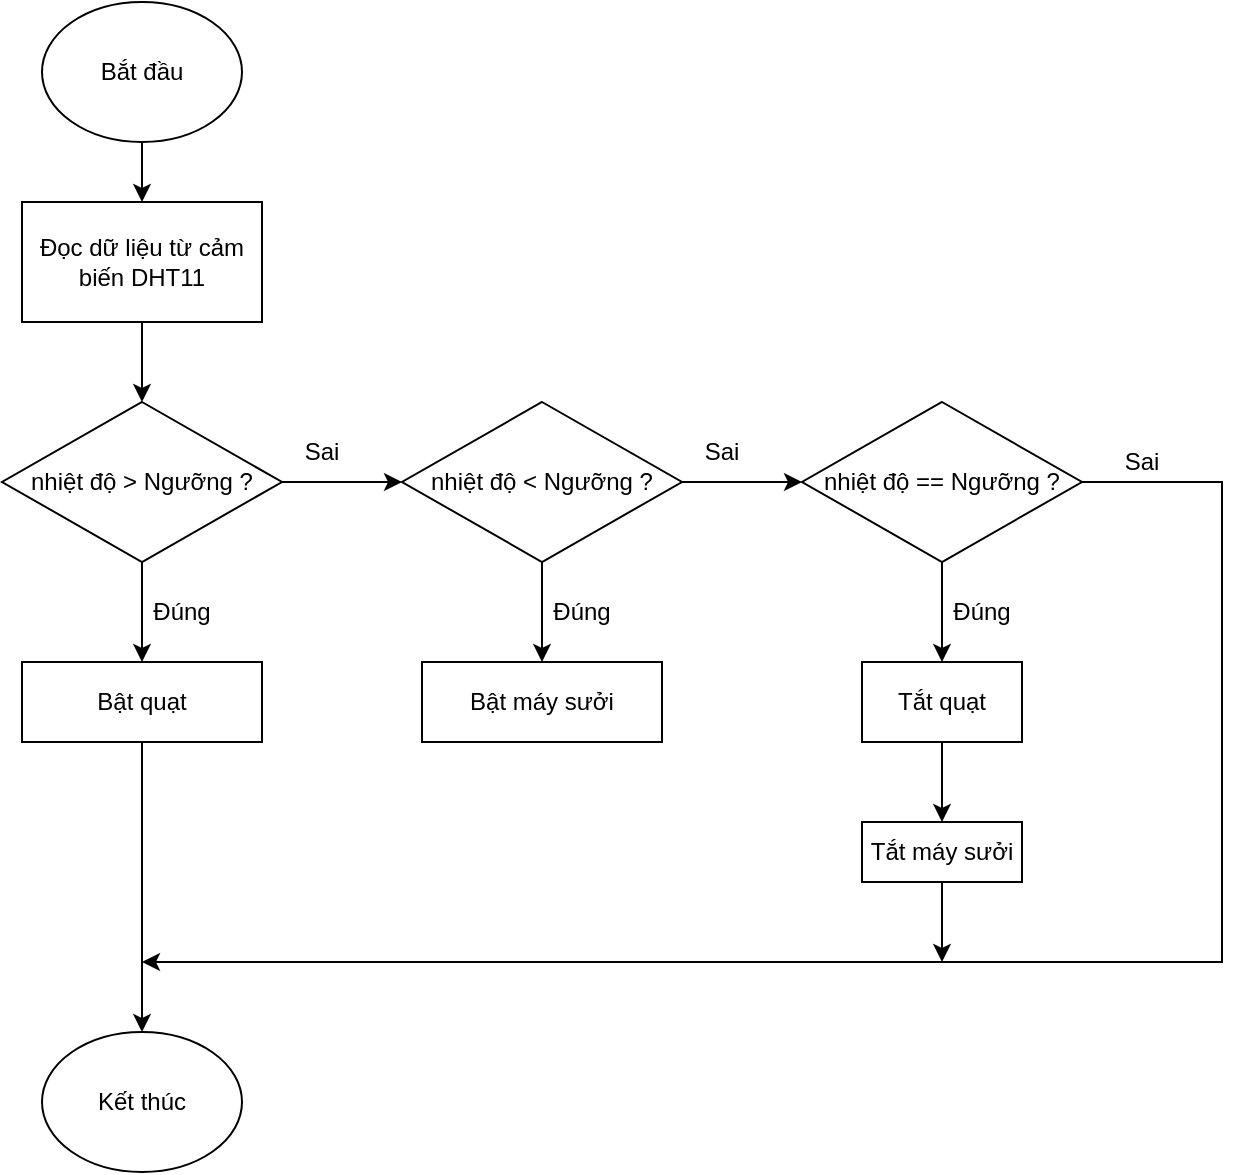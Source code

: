 <mxfile version="24.5.4" type="github">
  <diagram id="C5RBs43oDa-KdzZeNtuy" name="Page-1">
    <mxGraphModel dx="989" dy="538" grid="1" gridSize="10" guides="1" tooltips="1" connect="1" arrows="1" fold="1" page="1" pageScale="1" pageWidth="827" pageHeight="1169" math="0" shadow="0">
      <root>
        <mxCell id="WIyWlLk6GJQsqaUBKTNV-0" />
        <mxCell id="WIyWlLk6GJQsqaUBKTNV-1" parent="WIyWlLk6GJQsqaUBKTNV-0" />
        <mxCell id="pVYkmlVPrWWCpemCbaPl-2" value="" style="edgeStyle=orthogonalEdgeStyle;rounded=0;orthogonalLoop=1;jettySize=auto;html=1;" edge="1" parent="WIyWlLk6GJQsqaUBKTNV-1" source="RDoNRa1ZfG9B4c3Ke6yH-1" target="RDoNRa1ZfG9B4c3Ke6yH-18">
          <mxGeometry relative="1" as="geometry" />
        </mxCell>
        <mxCell id="RDoNRa1ZfG9B4c3Ke6yH-1" value="Bắt đầu" style="ellipse;whiteSpace=wrap;html=1;" parent="WIyWlLk6GJQsqaUBKTNV-1" vertex="1">
          <mxGeometry x="190" y="70" width="100" height="70" as="geometry" />
        </mxCell>
        <mxCell id="pVYkmlVPrWWCpemCbaPl-0" value="" style="edgeStyle=orthogonalEdgeStyle;rounded=0;orthogonalLoop=1;jettySize=auto;html=1;" edge="1" parent="WIyWlLk6GJQsqaUBKTNV-1" source="RDoNRa1ZfG9B4c3Ke6yH-2" target="RDoNRa1ZfG9B4c3Ke6yH-21">
          <mxGeometry relative="1" as="geometry" />
        </mxCell>
        <mxCell id="RDoNRa1ZfG9B4c3Ke6yH-2" value="nhiệt độ &amp;gt; Ngưỡng ?" style="rhombus;whiteSpace=wrap;html=1;" parent="WIyWlLk6GJQsqaUBKTNV-1" vertex="1">
          <mxGeometry x="170" y="270" width="140" height="80" as="geometry" />
        </mxCell>
        <mxCell id="RDoNRa1ZfG9B4c3Ke6yH-3" value="" style="endArrow=classic;html=1;rounded=0;exitX=0.5;exitY=1;exitDx=0;exitDy=0;" parent="WIyWlLk6GJQsqaUBKTNV-1" source="RDoNRa1ZfG9B4c3Ke6yH-2" edge="1">
          <mxGeometry width="50" height="50" relative="1" as="geometry">
            <mxPoint x="370" y="570" as="sourcePoint" />
            <mxPoint x="240" y="400" as="targetPoint" />
          </mxGeometry>
        </mxCell>
        <mxCell id="RDoNRa1ZfG9B4c3Ke6yH-4" value="Đúng" style="text;html=1;align=center;verticalAlign=middle;whiteSpace=wrap;rounded=0;" parent="WIyWlLk6GJQsqaUBKTNV-1" vertex="1">
          <mxGeometry x="230" y="360" width="60" height="30" as="geometry" />
        </mxCell>
        <mxCell id="RDoNRa1ZfG9B4c3Ke6yH-6" value="Sai" style="text;html=1;align=center;verticalAlign=middle;whiteSpace=wrap;rounded=0;" parent="WIyWlLk6GJQsqaUBKTNV-1" vertex="1">
          <mxGeometry x="300" y="280" width="60" height="30" as="geometry" />
        </mxCell>
        <mxCell id="RDoNRa1ZfG9B4c3Ke6yH-7" value="Bật quạt" style="rounded=0;whiteSpace=wrap;html=1;" parent="WIyWlLk6GJQsqaUBKTNV-1" vertex="1">
          <mxGeometry x="180" y="400" width="120" height="40" as="geometry" />
        </mxCell>
        <mxCell id="RDoNRa1ZfG9B4c3Ke6yH-8" value="Bật máy sưởi" style="rounded=0;whiteSpace=wrap;html=1;" parent="WIyWlLk6GJQsqaUBKTNV-1" vertex="1">
          <mxGeometry x="380" y="400" width="120" height="40" as="geometry" />
        </mxCell>
        <mxCell id="RDoNRa1ZfG9B4c3Ke6yH-9" value="" style="endArrow=classic;html=1;rounded=0;exitX=0.5;exitY=1;exitDx=0;exitDy=0;entryX=0.5;entryY=0;entryDx=0;entryDy=0;" parent="WIyWlLk6GJQsqaUBKTNV-1" source="RDoNRa1ZfG9B4c3Ke6yH-7" target="RDoNRa1ZfG9B4c3Ke6yH-17" edge="1">
          <mxGeometry width="50" height="50" relative="1" as="geometry">
            <mxPoint x="360" y="610" as="sourcePoint" />
            <mxPoint x="240" y="550" as="targetPoint" />
          </mxGeometry>
        </mxCell>
        <mxCell id="RDoNRa1ZfG9B4c3Ke6yH-17" value="Kết thúc" style="ellipse;whiteSpace=wrap;html=1;" parent="WIyWlLk6GJQsqaUBKTNV-1" vertex="1">
          <mxGeometry x="190" y="585" width="100" height="70" as="geometry" />
        </mxCell>
        <mxCell id="RDoNRa1ZfG9B4c3Ke6yH-18" value="Đọc dữ liệu từ cảm biến DHT11" style="rounded=0;whiteSpace=wrap;html=1;" parent="WIyWlLk6GJQsqaUBKTNV-1" vertex="1">
          <mxGeometry x="180" y="170" width="120" height="60" as="geometry" />
        </mxCell>
        <mxCell id="pVYkmlVPrWWCpemCbaPl-1" value="" style="edgeStyle=orthogonalEdgeStyle;rounded=0;orthogonalLoop=1;jettySize=auto;html=1;" edge="1" parent="WIyWlLk6GJQsqaUBKTNV-1" source="RDoNRa1ZfG9B4c3Ke6yH-21" target="RDoNRa1ZfG9B4c3Ke6yH-22">
          <mxGeometry relative="1" as="geometry" />
        </mxCell>
        <mxCell id="pVYkmlVPrWWCpemCbaPl-4" value="" style="edgeStyle=orthogonalEdgeStyle;rounded=0;orthogonalLoop=1;jettySize=auto;html=1;" edge="1" parent="WIyWlLk6GJQsqaUBKTNV-1" source="RDoNRa1ZfG9B4c3Ke6yH-21" target="RDoNRa1ZfG9B4c3Ke6yH-8">
          <mxGeometry relative="1" as="geometry" />
        </mxCell>
        <mxCell id="RDoNRa1ZfG9B4c3Ke6yH-21" value="nhiệt độ &amp;lt; Ngưỡng ?" style="rhombus;whiteSpace=wrap;html=1;" parent="WIyWlLk6GJQsqaUBKTNV-1" vertex="1">
          <mxGeometry x="370" y="270" width="140" height="80" as="geometry" />
        </mxCell>
        <mxCell id="pVYkmlVPrWWCpemCbaPl-5" value="" style="edgeStyle=orthogonalEdgeStyle;rounded=0;orthogonalLoop=1;jettySize=auto;html=1;" edge="1" parent="WIyWlLk6GJQsqaUBKTNV-1" source="RDoNRa1ZfG9B4c3Ke6yH-22" target="RDoNRa1ZfG9B4c3Ke6yH-27">
          <mxGeometry relative="1" as="geometry" />
        </mxCell>
        <mxCell id="RDoNRa1ZfG9B4c3Ke6yH-22" value="nhiệt độ == Ngưỡng ?" style="rhombus;whiteSpace=wrap;html=1;" parent="WIyWlLk6GJQsqaUBKTNV-1" vertex="1">
          <mxGeometry x="570" y="270" width="140" height="80" as="geometry" />
        </mxCell>
        <mxCell id="RDoNRa1ZfG9B4c3Ke6yH-24" value="Sai" style="text;html=1;align=center;verticalAlign=middle;whiteSpace=wrap;rounded=0;" parent="WIyWlLk6GJQsqaUBKTNV-1" vertex="1">
          <mxGeometry x="500" y="275" width="60" height="40" as="geometry" />
        </mxCell>
        <mxCell id="pVYkmlVPrWWCpemCbaPl-6" value="" style="edgeStyle=orthogonalEdgeStyle;rounded=0;orthogonalLoop=1;jettySize=auto;html=1;" edge="1" parent="WIyWlLk6GJQsqaUBKTNV-1" source="RDoNRa1ZfG9B4c3Ke6yH-27" target="RDoNRa1ZfG9B4c3Ke6yH-36">
          <mxGeometry relative="1" as="geometry" />
        </mxCell>
        <mxCell id="RDoNRa1ZfG9B4c3Ke6yH-27" value="Tắt quạt" style="rounded=0;whiteSpace=wrap;html=1;" parent="WIyWlLk6GJQsqaUBKTNV-1" vertex="1">
          <mxGeometry x="600" y="400" width="80" height="40" as="geometry" />
        </mxCell>
        <mxCell id="RDoNRa1ZfG9B4c3Ke6yH-32" value="Đúng" style="text;html=1;align=center;verticalAlign=middle;whiteSpace=wrap;rounded=0;" parent="WIyWlLk6GJQsqaUBKTNV-1" vertex="1">
          <mxGeometry x="430" y="360" width="60" height="30" as="geometry" />
        </mxCell>
        <mxCell id="RDoNRa1ZfG9B4c3Ke6yH-33" value="Đúng" style="text;html=1;align=center;verticalAlign=middle;whiteSpace=wrap;rounded=0;" parent="WIyWlLk6GJQsqaUBKTNV-1" vertex="1">
          <mxGeometry x="630" y="360" width="60" height="30" as="geometry" />
        </mxCell>
        <mxCell id="RDoNRa1ZfG9B4c3Ke6yH-34" value="" style="endArrow=classic;html=1;rounded=0;exitX=1;exitY=0.5;exitDx=0;exitDy=0;" parent="WIyWlLk6GJQsqaUBKTNV-1" source="RDoNRa1ZfG9B4c3Ke6yH-22" edge="1">
          <mxGeometry width="50" height="50" relative="1" as="geometry">
            <mxPoint x="430" y="485" as="sourcePoint" />
            <mxPoint x="240" y="550" as="targetPoint" />
            <Array as="points">
              <mxPoint x="780" y="310" />
              <mxPoint x="780" y="550" />
              <mxPoint x="660" y="550" />
              <mxPoint x="540" y="550" />
              <mxPoint x="380" y="550" />
            </Array>
          </mxGeometry>
        </mxCell>
        <mxCell id="RDoNRa1ZfG9B4c3Ke6yH-35" value="Sai" style="text;html=1;align=center;verticalAlign=middle;whiteSpace=wrap;rounded=0;" parent="WIyWlLk6GJQsqaUBKTNV-1" vertex="1">
          <mxGeometry x="710" y="280" width="60" height="40" as="geometry" />
        </mxCell>
        <mxCell id="RDoNRa1ZfG9B4c3Ke6yH-36" value="Tắt máy sưởi" style="rounded=0;whiteSpace=wrap;html=1;" parent="WIyWlLk6GJQsqaUBKTNV-1" vertex="1">
          <mxGeometry x="600" y="480" width="80" height="30" as="geometry" />
        </mxCell>
        <mxCell id="RDoNRa1ZfG9B4c3Ke6yH-40" value="" style="endArrow=classic;html=1;rounded=0;exitX=0.5;exitY=1;exitDx=0;exitDy=0;entryX=0.5;entryY=0;entryDx=0;entryDy=0;" parent="WIyWlLk6GJQsqaUBKTNV-1" source="RDoNRa1ZfG9B4c3Ke6yH-18" target="RDoNRa1ZfG9B4c3Ke6yH-2" edge="1">
          <mxGeometry width="50" height="50" relative="1" as="geometry">
            <mxPoint x="230" y="350" as="sourcePoint" />
            <mxPoint x="280" y="300" as="targetPoint" />
          </mxGeometry>
        </mxCell>
        <mxCell id="pVYkmlVPrWWCpemCbaPl-7" value="" style="endArrow=classic;html=1;rounded=0;exitX=0.5;exitY=1;exitDx=0;exitDy=0;" edge="1" parent="WIyWlLk6GJQsqaUBKTNV-1" source="RDoNRa1ZfG9B4c3Ke6yH-36">
          <mxGeometry width="50" height="50" relative="1" as="geometry">
            <mxPoint x="640" y="410" as="sourcePoint" />
            <mxPoint x="640" y="550" as="targetPoint" />
          </mxGeometry>
        </mxCell>
      </root>
    </mxGraphModel>
  </diagram>
</mxfile>
